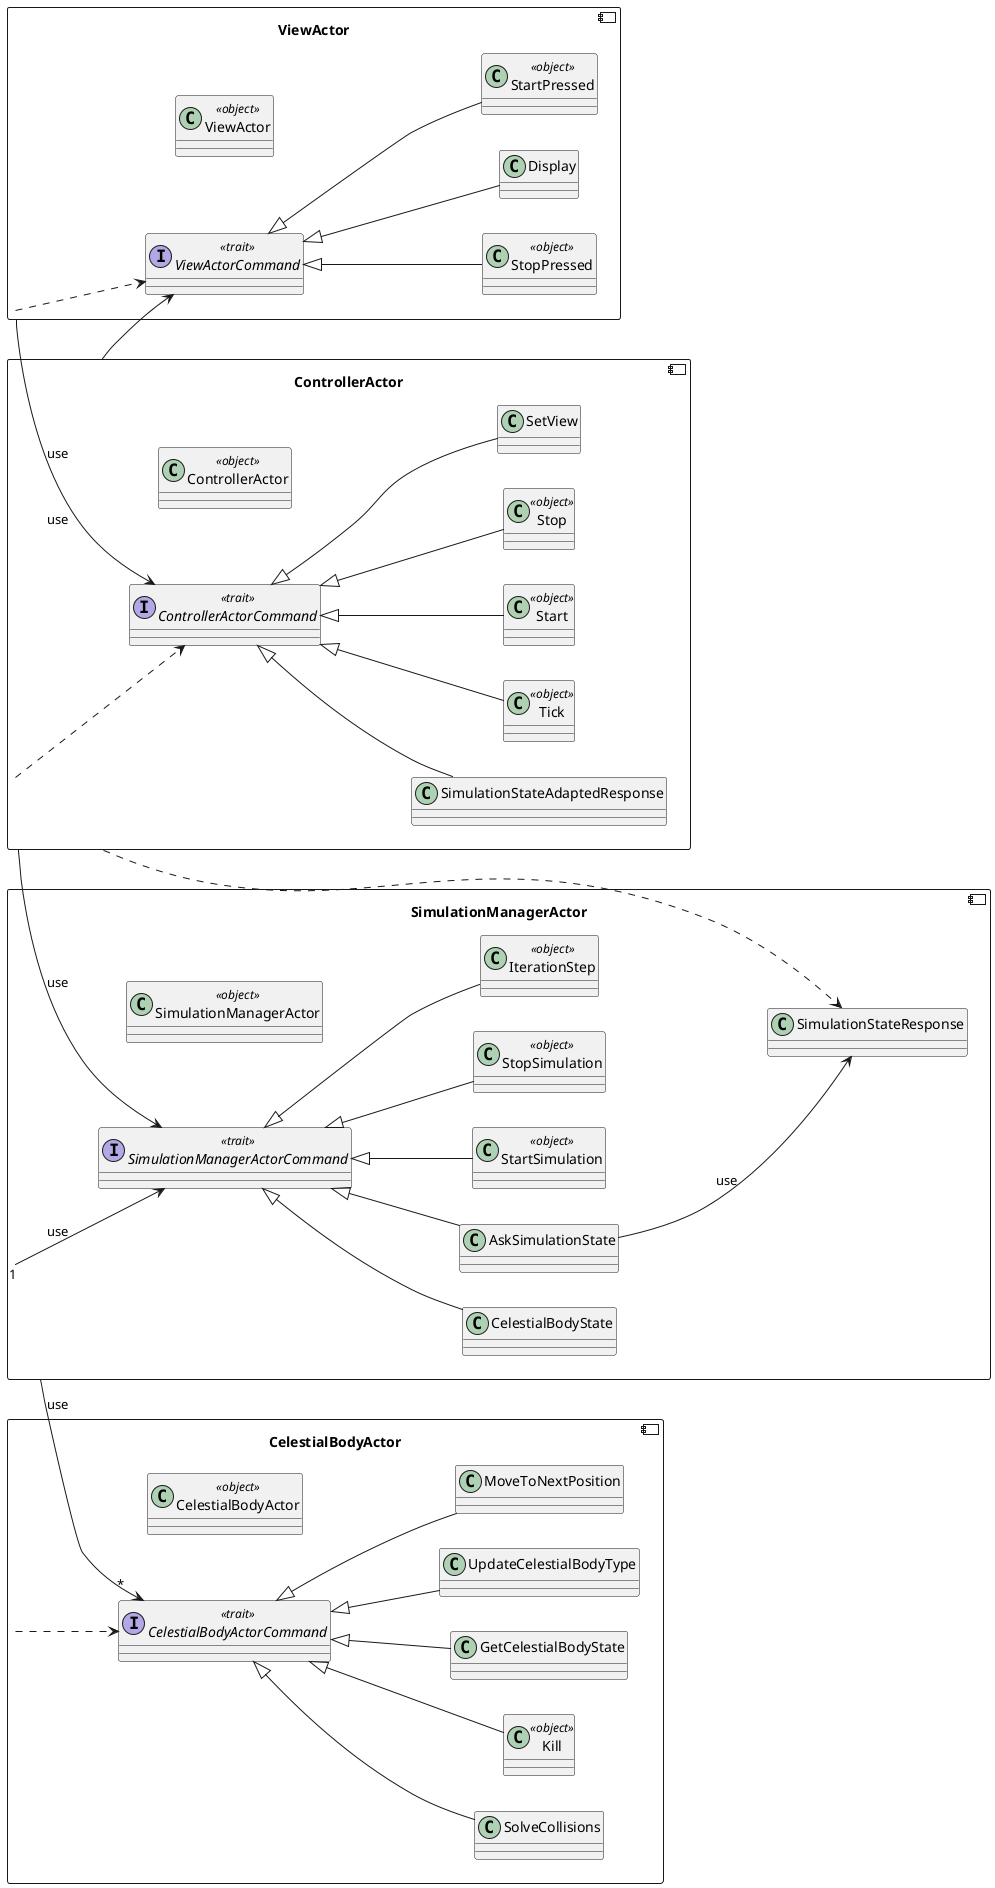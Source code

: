 @startuml

left to right direction

component ViewActor {
  class ViewActor << object >>
  interface ViewActorCommand << trait >>
  class Display extends ViewActorCommand
  class StartPressed << object >> extends ViewActorCommand
  class StopPressed << object >> extends ViewActorCommand
}

component ControllerActor{
  class ControllerActor << object >>
  interface ControllerActorCommand << trait >>
  class Start << object >> extends ControllerActorCommand
  class Stop << object >> extends ControllerActorCommand
  class SetView extends ControllerActorCommand
  class SimulationStateAdaptedResponse extends ControllerActorCommand
  class Tick << object >> extends ControllerActorCommand
}

component SimulationManagerActor{
  class SimulationManagerActor << object >>
  interface SimulationManagerActorCommand << trait >>
  class StartSimulation << object >> extends SimulationManagerActorCommand
  class StopSimulation << object >> extends SimulationManagerActorCommand
  class IterationStep << object >> extends SimulationManagerActorCommand
  class CelestialBodyState extends SimulationManagerActorCommand
  class AskSimulationState extends SimulationManagerActorCommand
  class SimulationStateResponse
}
AskSimulationState --> SimulationStateResponse : use
ControllerActor ..> SimulationStateResponse

component CelestialBodyActor {
  class CelestialBodyActor << object >>
  interface CelestialBodyActorCommand << trait >>
  class GetCelestialBodyState extends CelestialBodyActorCommand
  class UpdateCelestialBodyType extends CelestialBodyActorCommand
  class MoveToNextPosition extends CelestialBodyActorCommand
  class SolveCollisions extends CelestialBodyActorCommand
  class Kill << object >> extends CelestialBodyActorCommand
}

ViewActor ..> ViewActorCommand
ControllerActor ..> ControllerActorCommand
SimulationManagerActor --> SimulationManagerActorCommand : use
CelestialBodyActor ..> CelestialBodyActorCommand

ViewActor --> ControllerActorCommand : use
ControllerActor --> ViewActorCommand : use
ControllerActor --> SimulationManagerActorCommand : use
SimulationManagerActor "1"-->"*" CelestialBodyActorCommand : use

@enduml